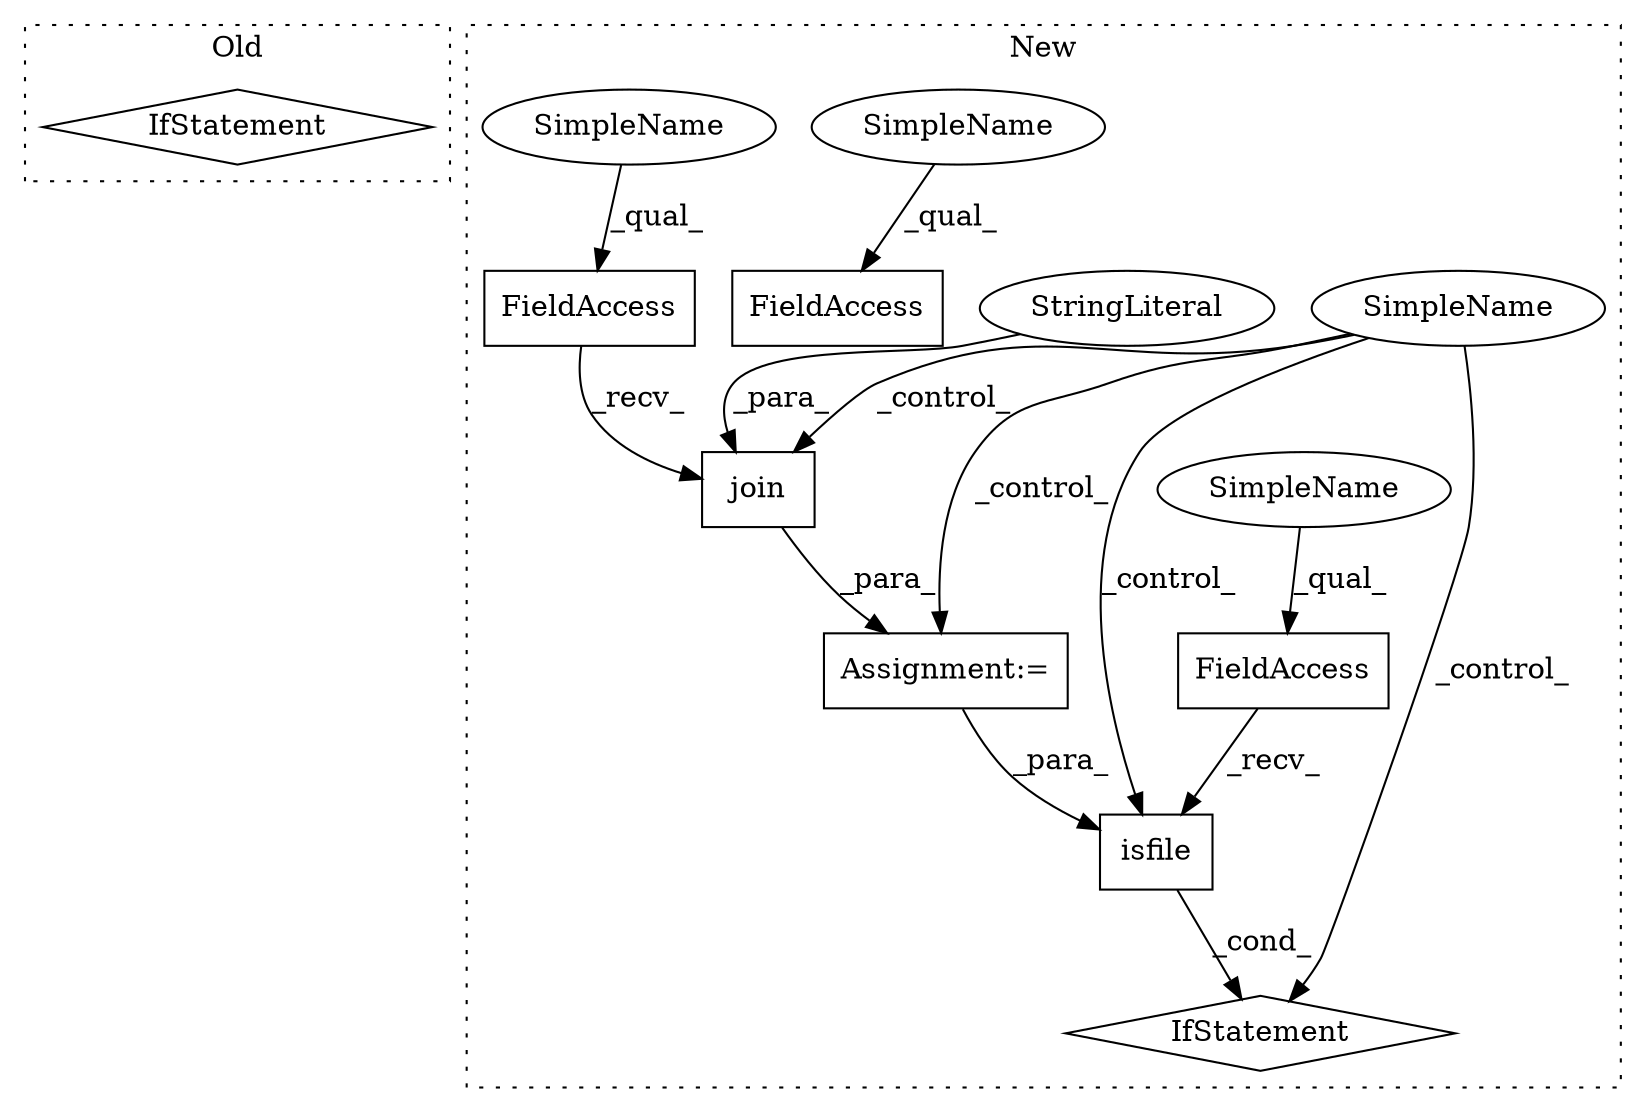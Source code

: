 digraph G {
subgraph cluster0 {
1 [label="IfStatement" a="25" s="1398,1444" l="4,2" shape="diamond"];
label = "Old";
style="dotted";
}
subgraph cluster1 {
2 [label="isfile" a="32" s="1503,1516" l="7,1" shape="box"];
3 [label="FieldAccess" a="22" s="1495" l="7" shape="box"];
4 [label="IfStatement" a="25" s="1491,1517" l="4,2" shape="diamond"];
5 [label="FieldAccess" a="22" s="1446" l="7" shape="box"];
6 [label="FieldAccess" a="22" s="1333" l="7" shape="box"];
7 [label="join" a="32" s="1454,1482" l="5,1" shape="box"];
8 [label="StringLiteral" a="45" s="1472" l="10" shape="ellipse"];
9 [label="Assignment:=" a="7" s="1445" l="1" shape="box"];
10 [label="SimpleName" a="42" s="" l="" shape="ellipse"];
11 [label="SimpleName" a="42" s="1333" l="2" shape="ellipse"];
12 [label="SimpleName" a="42" s="1446" l="2" shape="ellipse"];
13 [label="SimpleName" a="42" s="1495" l="2" shape="ellipse"];
label = "New";
style="dotted";
}
2 -> 4 [label="_cond_"];
3 -> 2 [label="_recv_"];
5 -> 7 [label="_recv_"];
7 -> 9 [label="_para_"];
8 -> 7 [label="_para_"];
9 -> 2 [label="_para_"];
10 -> 7 [label="_control_"];
10 -> 2 [label="_control_"];
10 -> 4 [label="_control_"];
10 -> 9 [label="_control_"];
11 -> 6 [label="_qual_"];
12 -> 5 [label="_qual_"];
13 -> 3 [label="_qual_"];
}